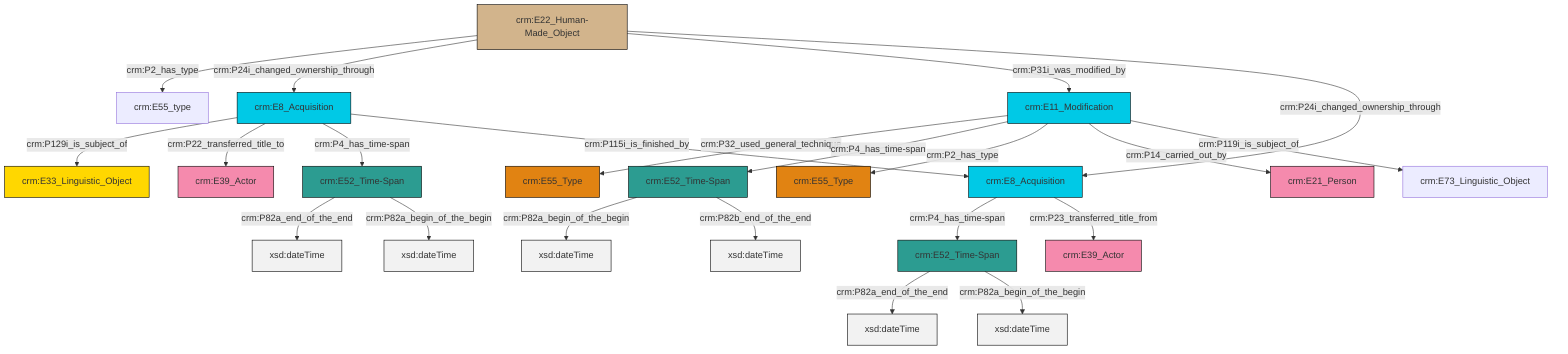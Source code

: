 graph TD
classDef Literal fill:#f2f2f2,stroke:#000000;
classDef CRM_Entity fill:#FFFFFF,stroke:#000000;
classDef Temporal_Entity fill:#00C9E6, stroke:#000000;
classDef Type fill:#E18312, stroke:#000000;
classDef Time-Span fill:#2C9C91, stroke:#000000;
classDef Appellation fill:#FFEB7F, stroke:#000000;
classDef Place fill:#008836, stroke:#000000;
classDef Persistent_Item fill:#B266B2, stroke:#000000;
classDef Conceptual_Object fill:#FFD700, stroke:#000000;
classDef Physical_Thing fill:#D2B48C, stroke:#000000;
classDef Actor fill:#f58aad, stroke:#000000;
classDef PC_Classes fill:#4ce600, stroke:#000000;
classDef Multi fill:#cccccc,stroke:#000000;

0["crm:E8_Acquisition"]:::Temporal_Entity -->|crm:P129i_is_subject_of| 1["crm:E33_Linguistic_Object"]:::Conceptual_Object
2["crm:E52_Time-Span"]:::Time-Span -->|crm:P82a_end_of_the_end| 3[xsd:dateTime]:::Literal
0["crm:E8_Acquisition"]:::Temporal_Entity -->|crm:P22_transferred_title_to| 4["crm:E39_Actor"]:::Actor
8["crm:E22_Human-Made_Object"]:::Physical_Thing -->|crm:P2_has_type| 9["crm:E55_type"]:::Default
10["crm:E52_Time-Span"]:::Time-Span -->|crm:P82a_begin_of_the_begin| 11[xsd:dateTime]:::Literal
15["crm:E11_Modification"]:::Temporal_Entity -->|crm:P32_used_general_technique| 16["crm:E55_Type"]:::Type
10["crm:E52_Time-Span"]:::Time-Span -->|crm:P82b_end_of_the_end| 17[xsd:dateTime]:::Literal
8["crm:E22_Human-Made_Object"]:::Physical_Thing -->|crm:P24i_changed_ownership_through| 0["crm:E8_Acquisition"]:::Temporal_Entity
18["crm:E52_Time-Span"]:::Time-Span -->|crm:P82a_end_of_the_end| 20[xsd:dateTime]:::Literal
15["crm:E11_Modification"]:::Temporal_Entity -->|crm:P4_has_time-span| 10["crm:E52_Time-Span"]:::Time-Span
0["crm:E8_Acquisition"]:::Temporal_Entity -->|crm:P4_has_time-span| 2["crm:E52_Time-Span"]:::Time-Span
15["crm:E11_Modification"]:::Temporal_Entity -->|crm:P2_has_type| 6["crm:E55_Type"]:::Type
2["crm:E52_Time-Span"]:::Time-Span -->|crm:P82a_begin_of_the_begin| 23[xsd:dateTime]:::Literal
15["crm:E11_Modification"]:::Temporal_Entity -->|crm:P14_carried_out_by| 13["crm:E21_Person"]:::Actor
15["crm:E11_Modification"]:::Temporal_Entity -->|crm:P119i_is_subject_of| 21["crm:E73_Linguistic_Object"]:::Default
8["crm:E22_Human-Made_Object"]:::Physical_Thing -->|crm:P31i_was_modified_by| 15["crm:E11_Modification"]:::Temporal_Entity
8["crm:E22_Human-Made_Object"]:::Physical_Thing -->|crm:P24i_changed_ownership_through| 27["crm:E8_Acquisition"]:::Temporal_Entity
27["crm:E8_Acquisition"]:::Temporal_Entity -->|crm:P4_has_time-span| 18["crm:E52_Time-Span"]:::Time-Span
0["crm:E8_Acquisition"]:::Temporal_Entity -->|crm:P115i_is_finished_by| 27["crm:E8_Acquisition"]:::Temporal_Entity
18["crm:E52_Time-Span"]:::Time-Span -->|crm:P82a_begin_of_the_begin| 31[xsd:dateTime]:::Literal
27["crm:E8_Acquisition"]:::Temporal_Entity -->|crm:P23_transferred_title_from| 34["crm:E39_Actor"]:::Actor